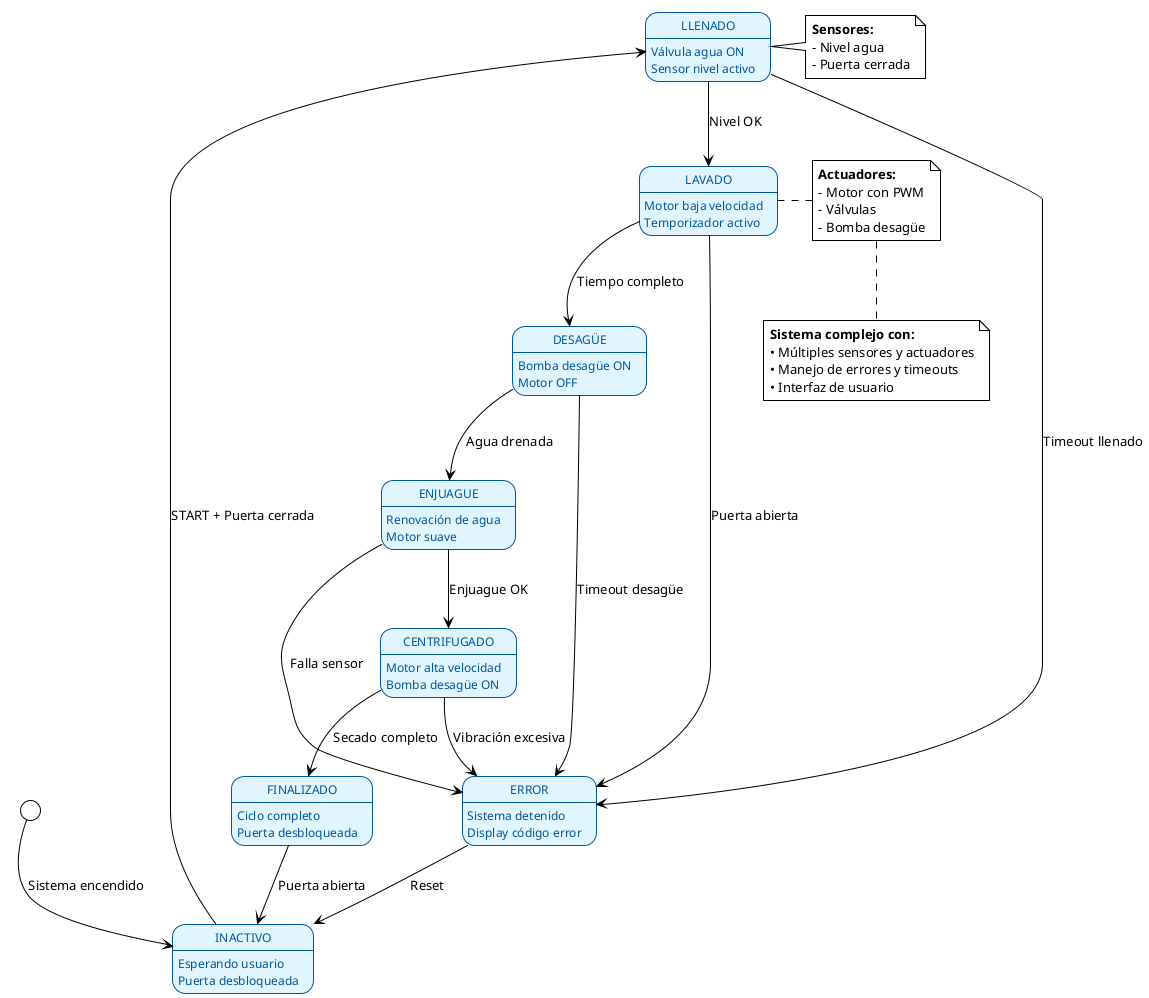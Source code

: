 @startuml fsm_lavarropa
!theme plain
skinparam backgroundColor #Ffffff
skinparam state {
    BackgroundColor #E1F5FE
    BorderColor #01579B
    FontColor #01579B
    FontSize 12
}

[*] --> INACTIVO : Sistema encendido

state INACTIVO {
    INACTIVO : Esperando usuario
    INACTIVO : Puerta desbloqueada
}

state LLENADO {
    LLENADO : Válvula agua ON
    LLENADO : Sensor nivel activo
}

state LAVADO {
    LAVADO : Motor baja velocidad
    LAVADO : Temporizador activo
}

state ENJUAGUE {
    ENJUAGUE : Renovación de agua
    ENJUAGUE : Motor suave
}

state CENTRIFUGADO {
    CENTRIFUGADO : Motor alta velocidad
    CENTRIFUGADO : Bomba desagüe ON
}

state DESAGÜE {
    DESAGÜE : Bomba desagüe ON
    DESAGÜE : Motor OFF
}

state FINALIZADO {
    FINALIZADO : Ciclo completo
    FINALIZADO : Puerta desbloqueada
}

state ERROR {
    ERROR : Sistema detenido
    ERROR : Display código error
}

INACTIVO --> LLENADO : START + Puerta cerrada
LLENADO --> LAVADO : Nivel OK
LAVADO --> DESAGÜE : Tiempo completo
DESAGÜE --> ENJUAGUE : Agua drenada
ENJUAGUE --> CENTRIFUGADO : Enjuague OK
CENTRIFUGADO --> FINALIZADO : Secado completo

LLENADO --> ERROR : Timeout llenado
LAVADO --> ERROR : Puerta abierta
DESAGÜE --> ERROR : Timeout desagüe
ENJUAGUE --> ERROR : Falla sensor
CENTRIFUGADO --> ERROR : Vibración excesiva

FINALIZADO --> INACTIVO : Puerta abierta
ERROR --> INACTIVO : Reset

note right of LLENADO
  **Sensores:**
  - Nivel agua
  - Puerta cerrada
end note

note left of LAVADO
  **Actuadores:**
  - Motor con PWM
  - Válvulas
  - Bomba desagüe
end note

note bottom
  **Sistema complejo con:**
  • Múltiples sensores y actuadores
  • Manejo de errores y timeouts
  • Interfaz de usuario
end note

@enduml